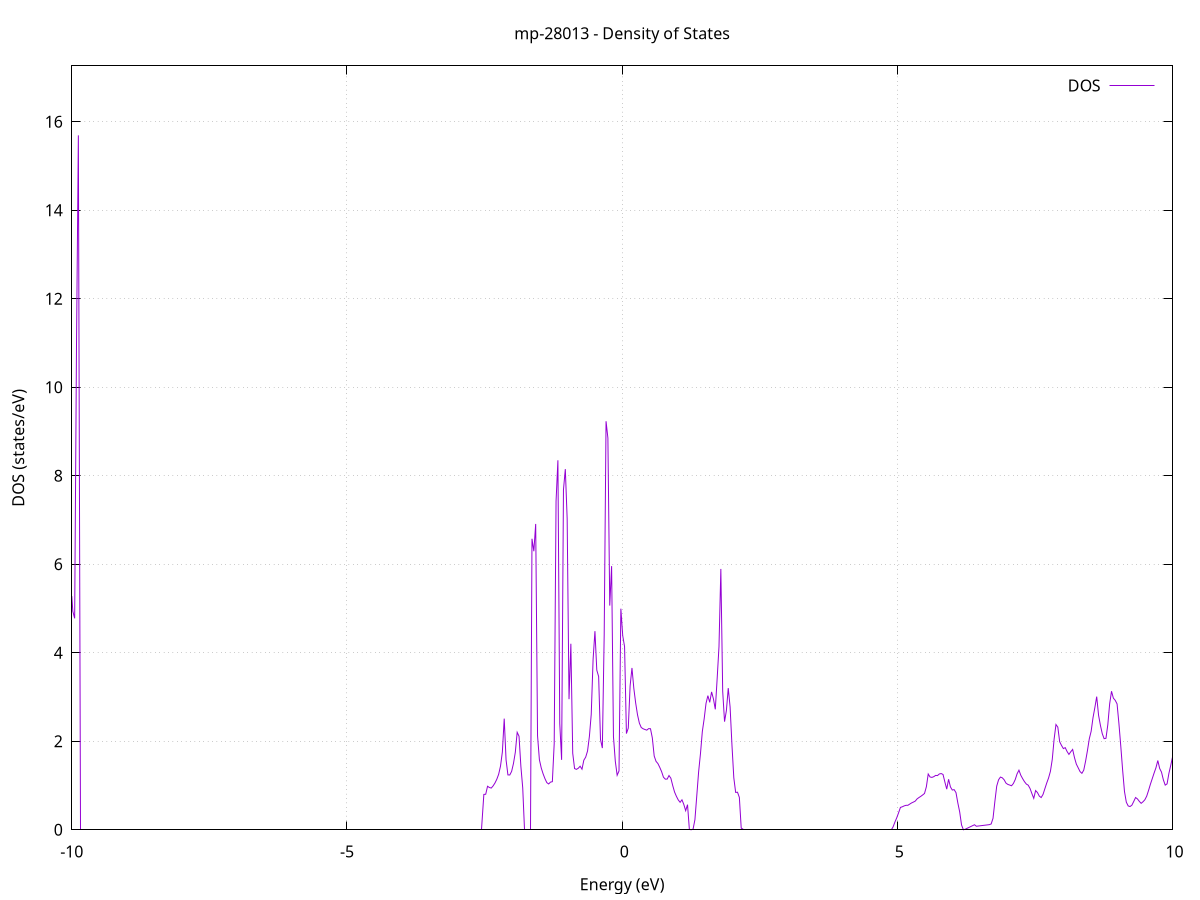 set title 'mp-28013 - Density of States'
set xlabel 'Energy (eV)'
set ylabel 'DOS (states/eV)'
set grid
set xrange [-10:10]
set yrange [0:17.264]
set xzeroaxis lt -1
set terminal png size 800,600
set output 'mp-28013_dos_gnuplot.png'
plot '-' using 1:2 with lines title 'DOS'
-50.991900 0.000000
-50.958300 0.000000
-50.924600 0.000000
-50.891000 0.000000
-50.857400 0.000000
-50.823700 0.000000
-50.790100 0.000000
-50.756400 0.000000
-50.722800 0.000000
-50.689100 0.000000
-50.655500 0.000000
-50.621900 0.000000
-50.588200 0.000000
-50.554600 0.000000
-50.520900 0.000000
-50.487300 0.000000
-50.453600 0.000000
-50.420000 0.000000
-50.386400 0.000000
-50.352700 0.000000
-50.319100 0.000000
-50.285400 0.000000
-50.251800 0.000000
-50.218200 0.000000
-50.184500 0.000000
-50.150900 0.000000
-50.117200 0.000000
-50.083600 0.000000
-50.049900 0.000000
-50.016300 0.000000
-49.982700 0.000000
-49.949000 0.000000
-49.915400 0.000000
-49.881700 0.000000
-49.848100 0.000000
-49.814400 0.000000
-49.780800 0.000000
-49.747200 0.000000
-49.713500 0.000000
-49.679900 0.000000
-49.646200 0.000000
-49.612600 0.000000
-49.578900 0.000000
-49.545300 0.000000
-49.511700 0.000000
-49.478000 0.000000
-49.444400 0.000000
-49.410700 0.000000
-49.377100 0.000000
-49.343400 0.000000
-49.309800 0.000000
-49.276200 0.000000
-49.242500 0.000000
-49.208900 0.000000
-49.175200 0.000000
-49.141600 0.000000
-49.107900 0.000000
-49.074300 0.000000
-49.040700 0.000000
-49.007000 0.000000
-48.973400 0.000000
-48.939700 0.000000
-48.906100 0.000000
-48.872400 0.000000
-48.838800 0.000000
-48.805200 0.000000
-48.771500 0.000000
-48.737900 0.000000
-48.704200 0.000000
-48.670600 0.000000
-48.636900 0.000000
-48.603300 0.000000
-48.569700 0.000000
-48.536000 0.000000
-48.502400 0.000000
-48.468700 0.000000
-48.435100 0.000000
-48.401400 0.000000
-48.367800 0.000000
-48.334200 0.000000
-48.300500 0.000000
-48.266900 0.000000
-48.233200 0.000000
-48.199600 0.000000
-48.165900 0.000000
-48.132300 0.000000
-48.098700 0.000000
-48.065000 0.000000
-48.031400 0.000000
-47.997700 0.000000
-47.964100 0.000000
-47.930400 0.000000
-47.896800 0.000000
-47.863200 0.000000
-47.829500 0.000000
-47.795900 0.000000
-47.762200 0.000000
-47.728600 0.000000
-47.695000 0.000000
-47.661300 0.000000
-47.627700 0.000000
-47.594000 0.000000
-47.560400 0.000000
-47.526700 0.000000
-47.493100 0.000000
-47.459500 0.000000
-47.425800 0.000000
-47.392200 0.000000
-47.358500 0.000000
-47.324900 0.000000
-47.291200 0.000000
-47.257600 0.000000
-47.224000 0.000000
-47.190300 0.000000
-47.156700 0.000000
-47.123000 0.000000
-47.089400 0.000000
-47.055700 0.000000
-47.022100 0.000000
-46.988500 0.000000
-46.954800 0.000000
-46.921200 0.000000
-46.887500 0.000000
-46.853900 0.000000
-46.820200 0.000000
-46.786600 0.000000
-46.753000 0.000000
-46.719300 0.000000
-46.685700 0.000000
-46.652000 0.000000
-46.618400 0.000000
-46.584700 0.000000
-46.551100 0.000000
-46.517500 0.000000
-46.483800 0.000000
-46.450200 0.000000
-46.416500 0.000000
-46.382900 0.000000
-46.349200 0.000000
-46.315600 0.000000
-46.282000 0.000000
-46.248300 0.000000
-46.214700 0.000000
-46.181000 0.000000
-46.147400 0.000000
-46.113700 0.000000
-46.080100 0.000000
-46.046500 0.000000
-46.012800 0.000000
-45.979200 0.000000
-45.945500 0.000000
-45.911900 0.000000
-45.878200 0.000000
-45.844600 0.000000
-45.811000 0.000000
-45.777300 0.000000
-45.743700 0.000000
-45.710000 0.000000
-45.676400 0.000000
-45.642700 0.000000
-45.609100 0.000000
-45.575500 0.000000
-45.541800 0.000000
-45.508200 0.000000
-45.474500 0.000000
-45.440900 0.000000
-45.407300 0.000000
-45.373600 0.000000
-45.340000 0.000000
-45.306300 0.000000
-45.272700 0.000000
-45.239000 0.000000
-45.205400 0.000000
-45.171800 0.000000
-45.138100 0.000000
-45.104500 0.000000
-45.070800 0.000000
-45.037200 0.000000
-45.003500 0.000000
-44.969900 0.000000
-44.936300 0.000000
-44.902600 0.000000
-44.869000 0.000000
-44.835300 0.000000
-44.801700 0.000000
-44.768000 0.000000
-44.734400 0.000000
-44.700800 0.000000
-44.667100 0.000000
-44.633500 0.000000
-44.599800 0.000000
-44.566200 0.000000
-44.532500 0.000000
-44.498900 0.000000
-44.465300 0.000000
-44.431600 0.000000
-44.398000 0.000000
-44.364300 0.000000
-44.330700 0.000000
-44.297000 0.000000
-44.263400 0.000000
-44.229800 0.000000
-44.196100 0.000000
-44.162500 0.000000
-44.128800 0.000000
-44.095200 0.000000
-44.061500 0.000000
-44.027900 0.000000
-43.994300 0.000000
-43.960600 0.000000
-43.927000 0.000000
-43.893300 0.000000
-43.859700 0.000000
-43.826000 0.000000
-43.792400 0.000000
-43.758800 0.000000
-43.725100 0.000000
-43.691500 0.000000
-43.657800 0.000000
-43.624200 0.000000
-43.590500 0.000000
-43.556900 0.000000
-43.523300 0.000000
-43.489600 0.000000
-43.456000 0.000000
-43.422300 0.000000
-43.388700 0.000000
-43.355000 0.000000
-43.321400 0.000000
-43.287800 0.000000
-43.254100 0.000000
-43.220500 0.000000
-43.186800 0.000000
-43.153200 0.000000
-43.119600 0.000000
-43.085900 0.000000
-43.052300 0.000000
-43.018600 0.000000
-42.985000 0.000000
-42.951300 0.000000
-42.917700 0.000000
-42.884100 0.000000
-42.850400 0.000000
-42.816800 0.000000
-42.783100 0.000000
-42.749500 0.000000
-42.715800 0.000000
-42.682200 0.000000
-42.648600 0.000000
-42.614900 0.000000
-42.581300 0.000000
-42.547600 0.000000
-42.514000 0.000000
-42.480300 0.000000
-42.446700 0.000000
-42.413100 0.000000
-42.379400 0.000000
-42.345800 0.000000
-42.312100 0.000000
-42.278500 0.000000
-42.244800 0.000000
-42.211200 0.000000
-42.177600 0.000000
-42.143900 0.000000
-42.110300 0.000000
-42.076600 0.000000
-42.043000 0.000000
-42.009300 0.000000
-41.975700 0.000000
-41.942100 0.000000
-41.908400 0.000000
-41.874800 0.000000
-41.841100 0.000000
-41.807500 0.000000
-41.773800 0.000000
-41.740200 0.000000
-41.706600 0.000000
-41.672900 0.000000
-41.639300 0.000000
-41.605600 0.000000
-41.572000 0.000000
-41.538300 0.000000
-41.504700 0.000000
-41.471100 0.000000
-41.437400 0.000000
-41.403800 0.000000
-41.370100 0.000000
-41.336500 0.000000
-41.302800 0.000000
-41.269200 0.000000
-41.235600 0.000000
-41.201900 0.000000
-41.168300 0.000000
-41.134600 0.000000
-41.101000 0.000000
-41.067300 0.000000
-41.033700 0.000000
-41.000100 0.000000
-40.966400 0.000000
-40.932800 0.000000
-40.899100 0.000000
-40.865500 0.000000
-40.831900 0.000000
-40.798200 0.000000
-40.764600 0.000000
-40.730900 0.000000
-40.697300 0.000000
-40.663600 0.000000
-40.630000 0.000000
-40.596400 0.000000
-40.562700 0.000000
-40.529100 0.000000
-40.495400 0.000000
-40.461800 0.000000
-40.428100 0.000000
-40.394500 0.000000
-40.360900 0.000000
-40.327200 0.000000
-40.293600 0.000000
-40.259900 0.000000
-40.226300 0.000000
-40.192600 0.000000
-40.159000 0.000000
-40.125400 0.000000
-40.091700 0.000000
-40.058100 0.000000
-40.024400 0.000000
-39.990800 0.000000
-39.957100 0.000000
-39.923500 0.000000
-39.889900 0.000000
-39.856200 0.000000
-39.822600 0.000000
-39.788900 0.000000
-39.755300 0.000000
-39.721600 0.000000
-39.688000 0.000000
-39.654400 0.000000
-39.620700 0.000000
-39.587100 0.000000
-39.553400 0.000000
-39.519800 0.000000
-39.486100 0.000000
-39.452500 0.000000
-39.418900 0.000000
-39.385200 0.000000
-39.351600 0.000000
-39.317900 0.000000
-39.284300 0.000000
-39.250600 0.000000
-39.217000 0.000000
-39.183400 0.000000
-39.149700 0.000000
-39.116100 0.000000
-39.082400 0.000000
-39.048800 0.000000
-39.015100 0.000000
-38.981500 0.000000
-38.947900 0.000000
-38.914200 0.000000
-38.880600 0.000000
-38.846900 0.000000
-38.813300 0.000000
-38.779600 0.000000
-38.746000 0.000000
-38.712400 0.000000
-38.678700 0.000000
-38.645100 0.000000
-38.611400 0.000000
-38.577800 0.000000
-38.544200 0.000000
-38.510500 0.000000
-38.476900 0.000000
-38.443200 0.000000
-38.409600 0.000000
-38.375900 0.000000
-38.342300 0.000000
-38.308700 0.000000
-38.275000 0.000000
-38.241400 0.000000
-38.207700 0.000000
-38.174100 0.000000
-38.140400 0.000000
-38.106800 0.000000
-38.073200 0.000000
-38.039500 0.000000
-38.005900 0.000000
-37.972200 0.000000
-37.938600 0.000000
-37.904900 0.000000
-37.871300 0.000000
-37.837700 0.000000
-37.804000 0.000000
-37.770400 0.000000
-37.736700 0.000000
-37.703100 0.000000
-37.669400 0.000000
-37.635800 0.000000
-37.602200 0.000000
-37.568500 0.000000
-37.534900 0.000000
-37.501200 0.000000
-37.467600 0.000000
-37.433900 0.000000
-37.400300 0.000000
-37.366700 0.000000
-37.333000 0.000000
-37.299400 0.000000
-37.265700 0.000000
-37.232100 0.000000
-37.198400 0.000000
-37.164800 0.000000
-37.131200 0.000000
-37.097500 0.000000
-37.063900 0.000000
-37.030200 0.000000
-36.996600 0.000000
-36.962900 0.000000
-36.929300 0.000000
-36.895700 0.000000
-36.862000 0.000000
-36.828400 0.000000
-36.794700 0.000000
-36.761100 0.000000
-36.727400 0.000000
-36.693800 0.000000
-36.660200 0.000000
-36.626500 0.000000
-36.592900 0.000000
-36.559200 0.000000
-36.525600 0.000000
-36.491900 0.000000
-36.458300 0.000000
-36.424700 0.000000
-36.391000 0.000000
-36.357400 0.000000
-36.323700 0.000000
-36.290100 0.000000
-36.256500 0.000000
-36.222800 0.000000
-36.189200 0.000000
-36.155500 0.000000
-36.121900 0.000000
-36.088200 0.000000
-36.054600 0.000000
-36.021000 0.000000
-35.987300 0.000000
-35.953700 0.000000
-35.920000 0.000000
-35.886400 0.000000
-35.852700 0.000000
-35.819100 0.000000
-35.785500 0.000000
-35.751800 0.000000
-35.718200 0.000000
-35.684500 0.000000
-35.650900 0.000000
-35.617200 0.000000
-35.583600 0.000000
-35.550000 0.000000
-35.516300 0.000000
-35.482700 0.000000
-35.449000 0.000000
-35.415400 0.000000
-35.381700 0.000000
-35.348100 0.000000
-35.314500 0.000000
-35.280800 0.000000
-35.247200 0.000000
-35.213500 0.000000
-35.179900 0.000000
-35.146200 0.000000
-35.112600 0.000000
-35.079000 0.000000
-35.045300 0.000000
-35.011700 0.000000
-34.978000 0.000000
-34.944400 0.000000
-34.910700 0.000000
-34.877100 0.000000
-34.843500 0.000000
-34.809800 0.000000
-34.776200 0.000000
-34.742500 0.000000
-34.708900 0.000000
-34.675200 0.000000
-34.641600 0.000000
-34.608000 0.000000
-34.574300 0.000000
-34.540700 0.000000
-34.507000 0.000000
-34.473400 0.000000
-34.439700 0.000000
-34.406100 0.000000
-34.372500 0.000000
-34.338800 0.000000
-34.305200 0.000000
-34.271500 0.000000
-34.237900 0.000000
-34.204200 0.000000
-34.170600 0.000000
-34.137000 0.000000
-34.103300 0.000000
-34.069700 0.000000
-34.036000 0.000000
-34.002400 0.000000
-33.968800 0.000000
-33.935100 0.000000
-33.901500 0.000000
-33.867800 0.000000
-33.834200 0.000000
-33.800500 0.000000
-33.766900 0.000000
-33.733300 0.000000
-33.699600 0.000000
-33.666000 0.000000
-33.632300 0.000000
-33.598700 0.000000
-33.565000 0.000000
-33.531400 0.000000
-33.497800 0.000000
-33.464100 0.000000
-33.430500 0.000000
-33.396800 0.000000
-33.363200 0.000000
-33.329500 0.000000
-33.295900 0.000000
-33.262300 0.000000
-33.228600 0.000000
-33.195000 0.000000
-33.161300 0.000000
-33.127700 0.000000
-33.094000 0.000000
-33.060400 0.000000
-33.026800 0.000000
-32.993100 0.000000
-32.959500 0.000000
-32.925800 0.000000
-32.892200 0.000000
-32.858500 0.000000
-32.824900 0.000000
-32.791300 0.000000
-32.757600 0.000000
-32.724000 0.000000
-32.690300 0.000000
-32.656700 0.000000
-32.623000 0.000000
-32.589400 0.000000
-32.555800 0.000000
-32.522100 0.000000
-32.488500 0.000000
-32.454800 0.000000
-32.421200 0.000000
-32.387500 0.000000
-32.353900 0.000000
-32.320300 0.000000
-32.286600 0.000000
-32.253000 0.000000
-32.219300 0.000000
-32.185700 0.000000
-32.152000 0.000000
-32.118400 0.000000
-32.084800 0.000000
-32.051100 0.000000
-32.017500 0.000000
-31.983800 0.000000
-31.950200 0.000000
-31.916500 0.000000
-31.882900 0.000000
-31.849300 0.000000
-31.815600 0.000000
-31.782000 0.000000
-31.748300 0.000000
-31.714700 0.000000
-31.681100 0.000000
-31.647400 0.000000
-31.613800 0.000000
-31.580100 0.000000
-31.546500 0.000000
-31.512800 0.000000
-31.479200 0.000000
-31.445600 0.000000
-31.411900 0.000000
-31.378300 0.000000
-31.344600 0.000000
-31.311000 0.000000
-31.277300 0.000000
-31.243700 0.000000
-31.210100 0.000000
-31.176400 0.000000
-31.142800 0.000000
-31.109100 0.000000
-31.075500 0.000000
-31.041800 0.000000
-31.008200 0.000000
-30.974600 0.000000
-30.940900 0.000000
-30.907300 0.000000
-30.873600 0.000000
-30.840000 0.000000
-30.806300 0.000000
-30.772700 0.000000
-30.739100 0.000000
-30.705400 0.000000
-30.671800 0.000000
-30.638100 0.000000
-30.604500 0.000000
-30.570800 0.000000
-30.537200 0.000000
-30.503600 0.000000
-30.469900 0.000000
-30.436300 0.000000
-30.402600 0.000000
-30.369000 0.000000
-30.335300 0.000000
-30.301700 0.000000
-30.268100 0.000000
-30.234400 0.000000
-30.200800 0.000000
-30.167100 0.000000
-30.133500 0.000000
-30.099800 0.000000
-30.066200 0.000000
-30.032600 0.000000
-29.998900 0.000000
-29.965300 0.000000
-29.931600 0.000000
-29.898000 0.000000
-29.864300 0.000000
-29.830700 0.000000
-29.797100 0.000000
-29.763400 0.000000
-29.729800 0.000000
-29.696100 0.000000
-29.662500 0.000000
-29.628800 0.000000
-29.595200 0.000000
-29.561600 0.000000
-29.527900 0.000000
-29.494300 0.000000
-29.460600 0.000000
-29.427000 0.000000
-29.393400 0.000000
-29.359700 0.000000
-29.326100 0.000000
-29.292400 0.000000
-29.258800 0.000000
-29.225100 0.000000
-29.191500 0.000000
-29.157900 0.000000
-29.124200 0.000000
-29.090600 0.000000
-29.056900 0.000000
-29.023300 0.000000
-28.989600 0.000000
-28.956000 0.000000
-28.922400 0.000000
-28.888700 0.000000
-28.855100 0.000000
-28.821400 0.000000
-28.787800 0.000000
-28.754100 0.000000
-28.720500 0.000000
-28.686900 0.000000
-28.653200 0.000000
-28.619600 0.000000
-28.585900 0.000000
-28.552300 0.000000
-28.518600 0.000000
-28.485000 0.000000
-28.451400 0.000000
-28.417700 0.000000
-28.384100 0.000000
-28.350400 0.000000
-28.316800 0.000000
-28.283100 0.000000
-28.249500 0.000000
-28.215900 0.000000
-28.182200 0.000000
-28.148600 0.000000
-28.114900 0.000000
-28.081300 0.000000
-28.047600 0.000000
-28.014000 0.000000
-27.980400 0.000000
-27.946700 0.000000
-27.913100 0.000000
-27.879400 0.000000
-27.845800 0.000000
-27.812100 0.000000
-27.778500 0.000000
-27.744900 0.000000
-27.711200 0.000000
-27.677600 0.000000
-27.643900 0.000000
-27.610300 0.000000
-27.576600 0.000000
-27.543000 0.000000
-27.509400 0.000000
-27.475700 0.000000
-27.442100 0.000000
-27.408400 0.000000
-27.374800 0.000000
-27.341100 0.000000
-27.307500 0.000000
-27.273900 0.000000
-27.240200 0.000000
-27.206600 0.000000
-27.172900 0.000000
-27.139300 0.000000
-27.105600 0.000000
-27.072000 0.000000
-27.038400 0.000000
-27.004700 0.000000
-26.971100 0.000000
-26.937400 0.000000
-26.903800 0.000000
-26.870200 0.000000
-26.836500 0.000000
-26.802900 0.000000
-26.769200 0.000000
-26.735600 0.000000
-26.701900 0.000000
-26.668300 0.000000
-26.634700 0.000000
-26.601000 0.000000
-26.567400 0.000000
-26.533700 0.000000
-26.500100 0.000000
-26.466400 0.000000
-26.432800 0.000000
-26.399200 0.000000
-26.365500 0.000000
-26.331900 0.000000
-26.298200 0.000000
-26.264600 0.000000
-26.230900 0.000000
-26.197300 0.000000
-26.163700 0.000000
-26.130000 0.000000
-26.096400 0.000000
-26.062700 0.000000
-26.029100 0.000000
-25.995400 0.000000
-25.961800 0.000000
-25.928200 0.000000
-25.894500 0.000000
-25.860900 0.000000
-25.827200 0.000000
-25.793600 0.000000
-25.759900 0.000000
-25.726300 0.000000
-25.692700 0.000000
-25.659000 0.000000
-25.625400 0.000000
-25.591700 0.000000
-25.558100 0.000000
-25.524400 0.000000
-25.490800 0.000000
-25.457200 0.000000
-25.423500 0.000000
-25.389900 0.000000
-25.356200 0.000000
-25.322600 0.000000
-25.288900 0.000000
-25.255300 0.000000
-25.221700 0.000000
-25.188000 0.000000
-25.154400 0.000000
-25.120700 0.000000
-25.087100 0.000000
-25.053400 0.000000
-25.019800 0.000000
-24.986200 0.000000
-24.952500 0.000000
-24.918900 0.000000
-24.885200 0.000000
-24.851600 0.000000
-24.817900 0.000000
-24.784300 0.000000
-24.750700 0.000000
-24.717000 0.000000
-24.683400 0.000000
-24.649700 0.000000
-24.616100 0.000000
-24.582500 0.000000
-24.548800 0.000000
-24.515200 0.000000
-24.481500 0.000000
-24.447900 0.000000
-24.414200 0.000000
-24.380600 0.000000
-24.347000 0.000000
-24.313300 0.000000
-24.279700 0.000000
-24.246000 0.000000
-24.212400 0.000000
-24.178700 0.000000
-24.145100 0.000000
-24.111500 0.000000
-24.077800 0.000000
-24.044200 0.000000
-24.010500 0.000000
-23.976900 0.000000
-23.943200 0.000000
-23.909600 0.000000
-23.876000 0.000000
-23.842300 0.000000
-23.808700 0.000000
-23.775000 0.000000
-23.741400 0.000000
-23.707700 0.000000
-23.674100 0.000000
-23.640500 0.000000
-23.606800 0.000000
-23.573200 0.000000
-23.539500 0.000000
-23.505900 0.000000
-23.472200 0.000000
-23.438600 0.000000
-23.405000 0.000000
-23.371300 0.000000
-23.337700 0.000000
-23.304000 0.000000
-23.270400 0.000000
-23.236700 0.000000
-23.203100 0.000000
-23.169500 0.000000
-23.135800 0.000000
-23.102200 0.000000
-23.068500 0.000000
-23.034900 0.000000
-23.001200 0.000000
-22.967600 0.000000
-22.934000 0.000000
-22.900300 0.000000
-22.866700 0.000000
-22.833000 0.000000
-22.799400 0.000000
-22.765700 0.000000
-22.732100 0.000000
-22.698500 0.000000
-22.664800 0.000000
-22.631200 0.000000
-22.597500 0.000000
-22.563900 0.000000
-22.530200 0.000000
-22.496600 0.000000
-22.463000 0.000000
-22.429300 0.000000
-22.395700 0.000000
-22.362000 0.000000
-22.328400 0.000000
-22.294800 0.000000
-22.261100 0.000000
-22.227500 0.000000
-22.193800 0.000000
-22.160200 0.000000
-22.126500 0.000000
-22.092900 0.000000
-22.059300 0.000000
-22.025600 0.000000
-21.992000 0.000000
-21.958300 0.000000
-21.924700 0.000000
-21.891000 0.000000
-21.857400 0.000000
-21.823800 0.000000
-21.790100 0.000000
-21.756500 0.000000
-21.722800 0.000000
-21.689200 0.000000
-21.655500 0.000000
-21.621900 0.000000
-21.588300 0.000000
-21.554600 0.000000
-21.521000 0.000000
-21.487300 0.000000
-21.453700 0.000000
-21.420000 0.000000
-21.386400 0.000000
-21.352800 0.000000
-21.319100 0.000000
-21.285500 0.000000
-21.251800 0.000000
-21.218200 0.000000
-21.184500 0.000000
-21.150900 0.000000
-21.117300 0.000000
-21.083600 0.000000
-21.050000 0.000000
-21.016300 0.000000
-20.982700 0.000000
-20.949000 0.000000
-20.915400 0.000000
-20.881800 0.000000
-20.848100 0.000000
-20.814500 0.000000
-20.780800 0.000000
-20.747200 0.000000
-20.713500 0.000000
-20.679900 0.000000
-20.646300 0.000000
-20.612600 0.000000
-20.579000 0.000000
-20.545300 0.000000
-20.511700 0.000000
-20.478000 0.000000
-20.444400 0.000000
-20.410800 0.000000
-20.377100 0.000000
-20.343500 0.000000
-20.309800 0.000000
-20.276200 0.000000
-20.242500 0.000000
-20.208900 0.000000
-20.175300 0.000000
-20.141600 0.000000
-20.108000 0.000000
-20.074300 0.000000
-20.040700 0.000000
-20.007100 0.000000
-19.973400 0.000000
-19.939800 0.000000
-19.906100 0.000000
-19.872500 0.000000
-19.838800 0.000000
-19.805200 0.000000
-19.771600 0.000000
-19.737900 0.000000
-19.704300 0.000000
-19.670600 0.000000
-19.637000 0.000000
-19.603300 0.000000
-19.569700 0.000000
-19.536100 0.000000
-19.502400 0.000000
-19.468800 0.000000
-19.435100 0.000000
-19.401500 0.000000
-19.367800 0.000000
-19.334200 0.000000
-19.300600 0.000000
-19.266900 0.000000
-19.233300 0.000000
-19.199600 0.000000
-19.166000 0.000000
-19.132300 0.000000
-19.098700 0.000000
-19.065100 0.000000
-19.031400 0.000000
-18.997800 0.000000
-18.964100 0.000000
-18.930500 0.000000
-18.896800 0.000000
-18.863200 0.000000
-18.829600 0.000000
-18.795900 0.000000
-18.762300 0.000000
-18.728600 0.000000
-18.695000 0.000000
-18.661300 0.000000
-18.627700 0.000000
-18.594100 0.000000
-18.560400 0.000000
-18.526800 0.000000
-18.493100 0.000000
-18.459500 0.000000
-18.425800 0.000000
-18.392200 0.000000
-18.358600 0.000000
-18.324900 0.000000
-18.291300 0.000000
-18.257600 0.000000
-18.224000 0.000000
-18.190300 0.000000
-18.156700 0.000000
-18.123100 0.000000
-18.089400 0.000000
-18.055800 0.000000
-18.022100 0.000000
-17.988500 0.000000
-17.954800 0.000000
-17.921200 0.000000
-17.887600 0.000000
-17.853900 0.000000
-17.820300 0.000000
-17.786600 0.000000
-17.753000 0.000000
-17.719400 0.000000
-17.685700 0.000000
-17.652100 0.000000
-17.618400 0.000000
-17.584800 0.000000
-17.551100 0.000000
-17.517500 0.000000
-17.483900 0.000000
-17.450200 0.000000
-17.416600 0.000000
-17.382900 0.000000
-17.349300 0.000000
-17.315600 0.000000
-17.282000 0.000000
-17.248400 0.000000
-17.214700 0.000000
-17.181100 0.000000
-17.147400 0.000000
-17.113800 0.000000
-17.080100 0.000000
-17.046500 0.000000
-17.012900 0.000000
-16.979200 0.000000
-16.945600 0.000000
-16.911900 0.000000
-16.878300 0.000000
-16.844600 0.000000
-16.811000 0.000000
-16.777400 0.000000
-16.743700 0.000000
-16.710100 0.000000
-16.676400 0.000000
-16.642800 0.000000
-16.609100 0.000000
-16.575500 0.000000
-16.541900 0.000000
-16.508200 0.000000
-16.474600 0.000000
-16.440900 0.000000
-16.407300 0.000000
-16.373600 0.000000
-16.340000 0.000000
-16.306400 0.000000
-16.272700 0.000000
-16.239100 0.000000
-16.205400 0.000000
-16.171800 0.000000
-16.138100 0.000000
-16.104500 0.000000
-16.070900 0.000000
-16.037200 0.000000
-16.003600 0.000000
-15.969900 0.000000
-15.936300 0.000000
-15.902600 0.000000
-15.869000 0.000000
-15.835400 0.000000
-15.801700 0.000000
-15.768100 0.000000
-15.734400 0.000000
-15.700800 0.000000
-15.667100 0.000000
-15.633500 0.000000
-15.599900 0.000000
-15.566200 0.000000
-15.532600 0.000000
-15.498900 0.000000
-15.465300 0.000000
-15.431700 0.000000
-15.398000 0.000000
-15.364400 0.000000
-15.330700 0.000000
-15.297100 0.000000
-15.263400 0.000000
-15.229800 0.000000
-15.196200 0.000000
-15.162500 0.000000
-15.128900 0.000000
-15.095200 0.000000
-15.061600 0.000000
-15.027900 0.000000
-14.994300 0.000000
-14.960700 0.000000
-14.927000 0.000000
-14.893400 0.000000
-14.859700 0.000000
-14.826100 0.000000
-14.792400 0.000000
-14.758800 0.000000
-14.725200 0.000000
-14.691500 0.000000
-14.657900 0.000000
-14.624200 0.000000
-14.590600 0.000000
-14.556900 0.000000
-14.523300 0.000000
-14.489700 0.000000
-14.456000 0.000000
-14.422400 0.000000
-14.388700 0.000000
-14.355100 0.000000
-14.321400 0.000000
-14.287800 0.000000
-14.254200 0.000000
-14.220500 0.000000
-14.186900 0.000000
-14.153200 0.000000
-14.119600 0.000000
-14.085900 0.000000
-14.052300 0.000000
-14.018700 0.000000
-13.985000 0.000000
-13.951400 0.000000
-13.917700 0.000000
-13.884100 0.000000
-13.850400 0.000000
-13.816800 0.000000
-13.783200 0.000000
-13.749500 0.000000
-13.715900 0.000000
-13.682200 0.000000
-13.648600 0.000000
-13.614900 0.000000
-13.581300 0.000000
-13.547700 0.000000
-13.514000 0.000000
-13.480400 0.000000
-13.446700 0.000000
-13.413100 0.000000
-13.379400 0.000000
-13.345800 0.000000
-13.312200 0.000000
-13.278500 0.000000
-13.244900 0.000000
-13.211200 0.000000
-13.177600 0.000000
-13.144000 0.000000
-13.110300 0.000000
-13.076700 0.000000
-13.043000 0.000000
-13.009400 0.000000
-12.975700 0.000000
-12.942100 0.000000
-12.908500 0.000000
-12.874800 0.000000
-12.841200 0.000000
-12.807500 0.000000
-12.773900 0.000000
-12.740200 0.000000
-12.706600 0.000000
-12.673000 0.000000
-12.639300 0.000000
-12.605700 0.000000
-12.572000 0.000000
-12.538400 0.000000
-12.504700 0.000000
-12.471100 0.000000
-12.437500 0.000000
-12.403800 0.000000
-12.370200 0.000000
-12.336500 0.000000
-12.302900 0.000000
-12.269200 0.000000
-12.235600 0.000000
-12.202000 0.000000
-12.168300 0.000000
-12.134700 0.000000
-12.101000 0.000000
-12.067400 0.000000
-12.033700 0.000000
-12.000100 0.000000
-11.966500 0.000000
-11.932800 0.000000
-11.899200 0.000000
-11.865500 0.000000
-11.831900 0.000000
-11.798200 0.000000
-11.764600 0.000000
-11.731000 0.000000
-11.697300 0.000000
-11.663700 0.000000
-11.630000 0.000000
-11.596400 0.000000
-11.562700 0.000000
-11.529100 0.000000
-11.495500 0.000000
-11.461800 0.000000
-11.428200 0.000000
-11.394500 0.000000
-11.360900 0.000000
-11.327200 0.000000
-11.293600 0.000000
-11.260000 0.000000
-11.226300 0.000000
-11.192700 0.000000
-11.159000 0.000000
-11.125400 0.000000
-11.091700 0.000000
-11.058100 0.000000
-11.024500 0.000000
-10.990800 0.000000
-10.957200 0.000000
-10.923500 0.000000
-10.889900 0.000000
-10.856300 0.000000
-10.822600 0.000000
-10.789000 0.000000
-10.755300 0.000000
-10.721700 0.000000
-10.688000 0.237800
-10.654400 0.750200
-10.620800 0.753300
-10.587100 0.726500
-10.553500 0.786600
-10.519800 0.792700
-10.486200 0.815500
-10.452500 0.858900
-10.418900 0.888900
-10.385300 0.924100
-10.351600 0.965200
-10.318000 1.013800
-10.284300 1.082600
-10.250700 1.144300
-10.217000 1.205100
-10.183400 1.328100
-10.149800 1.465600
-10.116100 2.168400
-10.082500 3.354900
-10.048800 4.027600
-10.015200 5.561200
-9.981500 4.939200
-9.947900 4.778000
-9.914300 10.964200
-9.880600 15.694300
-9.847000 0.000000
-9.813300 0.000000
-9.779700 0.000000
-9.746000 0.000000
-9.712400 0.000000
-9.678800 0.000000
-9.645100 0.000000
-9.611500 0.000000
-9.577800 0.000000
-9.544200 0.000000
-9.510500 0.000000
-9.476900 0.000000
-9.443300 0.000000
-9.409600 0.000000
-9.376000 0.000000
-9.342300 0.000000
-9.308700 0.000000
-9.275000 0.000000
-9.241400 0.000000
-9.207800 0.000000
-9.174100 0.000000
-9.140500 0.000000
-9.106800 0.000000
-9.073200 0.000000
-9.039500 0.000000
-9.005900 0.000000
-8.972300 0.000000
-8.938600 0.000000
-8.905000 0.000000
-8.871300 0.000000
-8.837700 0.000000
-8.804000 0.000000
-8.770400 0.000000
-8.736800 0.000000
-8.703100 0.000000
-8.669500 0.000000
-8.635800 0.000000
-8.602200 0.000000
-8.568600 0.000000
-8.534900 0.000000
-8.501300 0.000000
-8.467600 0.000000
-8.434000 0.000000
-8.400300 0.000000
-8.366700 0.000000
-8.333100 0.000000
-8.299400 0.000000
-8.265800 0.000000
-8.232100 0.000000
-8.198500 0.000000
-8.164800 0.000000
-8.131200 0.000000
-8.097600 0.000000
-8.063900 0.000000
-8.030300 0.000000
-7.996600 0.000000
-7.963000 0.000000
-7.929300 0.000000
-7.895700 0.000000
-7.862100 0.000000
-7.828400 0.000000
-7.794800 0.000000
-7.761100 0.000000
-7.727500 0.000000
-7.693800 0.000000
-7.660200 0.000000
-7.626600 0.000000
-7.592900 0.000000
-7.559300 0.000000
-7.525600 0.000000
-7.492000 0.000000
-7.458300 0.000000
-7.424700 0.000000
-7.391100 0.000000
-7.357400 0.000000
-7.323800 0.000000
-7.290100 0.000000
-7.256500 0.000000
-7.222800 0.000000
-7.189200 0.000000
-7.155600 0.000000
-7.121900 0.000000
-7.088300 0.000000
-7.054600 0.000000
-7.021000 0.000000
-6.987300 0.000000
-6.953700 0.000000
-6.920100 0.000000
-6.886400 0.000000
-6.852800 0.000000
-6.819100 0.000000
-6.785500 0.000000
-6.751800 0.000000
-6.718200 0.000000
-6.684600 0.000000
-6.650900 0.000000
-6.617300 0.000000
-6.583600 0.000000
-6.550000 0.000000
-6.516300 0.000000
-6.482700 0.000000
-6.449100 0.000000
-6.415400 0.000000
-6.381800 0.000000
-6.348100 0.000000
-6.314500 0.000000
-6.280800 0.000000
-6.247200 0.000000
-6.213600 0.000000
-6.179900 0.000000
-6.146300 0.000000
-6.112600 0.000000
-6.079000 0.000000
-6.045400 0.000000
-6.011700 0.000000
-5.978100 0.000000
-5.944400 0.000000
-5.910800 0.000000
-5.877100 0.000000
-5.843500 0.000000
-5.809900 0.000000
-5.776200 0.000000
-5.742600 0.000000
-5.708900 0.000000
-5.675300 0.000000
-5.641600 0.000000
-5.608000 0.000000
-5.574400 0.000000
-5.540700 0.000000
-5.507100 0.000000
-5.473400 0.000000
-5.439800 0.000000
-5.406100 0.000000
-5.372500 0.000000
-5.338900 0.000000
-5.305200 0.000000
-5.271600 0.000000
-5.237900 0.000000
-5.204300 0.000000
-5.170600 0.000000
-5.137000 0.000000
-5.103400 0.000000
-5.069700 0.000000
-5.036100 0.000000
-5.002400 0.000000
-4.968800 0.000000
-4.935100 0.000000
-4.901500 0.000000
-4.867900 0.000000
-4.834200 0.000000
-4.800600 0.000000
-4.766900 0.000000
-4.733300 0.000000
-4.699600 0.000000
-4.666000 0.000000
-4.632400 0.000000
-4.598700 0.000000
-4.565100 0.000000
-4.531400 0.000000
-4.497800 0.000000
-4.464100 0.000000
-4.430500 0.000000
-4.396900 0.000000
-4.363200 0.000000
-4.329600 0.000000
-4.295900 0.000000
-4.262300 0.000000
-4.228600 0.000000
-4.195000 0.000000
-4.161400 0.000000
-4.127700 0.000000
-4.094100 0.000000
-4.060400 0.000000
-4.026800 0.000000
-3.993100 0.000000
-3.959500 0.000000
-3.925900 0.000000
-3.892200 0.000000
-3.858600 0.000000
-3.824900 0.000000
-3.791300 0.000000
-3.757700 0.000000
-3.724000 0.000000
-3.690400 0.000000
-3.656700 0.000000
-3.623100 0.000000
-3.589400 0.000000
-3.555800 0.000000
-3.522200 0.000000
-3.488500 0.000000
-3.454900 0.000000
-3.421200 0.000000
-3.387600 0.000000
-3.353900 0.000000
-3.320300 0.000000
-3.286700 0.000000
-3.253000 0.000000
-3.219400 0.000000
-3.185700 0.000000
-3.152100 0.000000
-3.118400 0.000000
-3.084800 0.000000
-3.051200 0.000000
-3.017500 0.000000
-2.983900 0.000000
-2.950200 0.000000
-2.916600 0.000000
-2.882900 0.000000
-2.849300 0.000000
-2.815700 0.000000
-2.782000 0.000000
-2.748400 0.000000
-2.714700 0.000000
-2.681100 0.000000
-2.647400 0.000000
-2.613800 0.000000
-2.580200 0.000000
-2.546500 0.000000
-2.512900 0.799200
-2.479200 0.802700
-2.445600 0.983400
-2.411900 0.955400
-2.378300 0.942500
-2.344700 0.991400
-2.311000 1.056600
-2.277400 1.141700
-2.243700 1.254500
-2.210100 1.440400
-2.176400 1.757800
-2.142800 2.512200
-2.109200 1.580300
-2.075500 1.240000
-2.041900 1.238200
-2.008200 1.319600
-1.974600 1.498800
-1.940900 1.752200
-1.907300 2.202500
-1.873700 2.114000
-1.840000 1.431800
-1.806400 0.945000
-1.772700 0.000000
-1.739100 0.000000
-1.705400 0.000000
-1.671800 0.000000
-1.638200 6.576500
-1.604500 6.294900
-1.570900 6.912000
-1.537200 2.124000
-1.503600 1.583900
-1.470000 1.397100
-1.436300 1.264900
-1.402700 1.155700
-1.369000 1.066000
-1.335400 1.035600
-1.301700 1.077100
-1.268100 1.086900
-1.234500 1.946800
-1.200800 7.426100
-1.167200 8.350100
-1.133500 2.401400
-1.099900 1.579600
-1.066200 7.684200
-1.032600 8.151500
-0.999000 7.030300
-0.965300 2.951000
-0.931700 4.204000
-0.898000 1.730000
-0.864400 1.383300
-0.830700 1.365500
-0.797100 1.390600
-0.763500 1.436000
-0.729800 1.369100
-0.696200 1.571800
-0.662500 1.641200
-0.628900 1.779300
-0.595200 2.109000
-0.561600 2.608600
-0.528000 3.847000
-0.494300 4.488600
-0.460700 3.607300
-0.427000 3.462900
-0.393400 2.040500
-0.359700 1.846300
-0.326100 4.410400
-0.292500 9.232600
-0.258800 8.850900
-0.225200 5.066500
-0.191500 5.958800
-0.157900 2.107000
-0.124200 1.548100
-0.090600 1.232100
-0.057000 1.329600
-0.023300 4.996600
0.010300 4.388400
0.044000 4.138200
0.077600 2.174100
0.111300 2.297500
0.144900 3.251400
0.178500 3.657200
0.212200 3.196500
0.245800 2.864800
0.279500 2.597100
0.313100 2.409200
0.346800 2.311900
0.380400 2.283000
0.414000 2.266300
0.447700 2.251900
0.481300 2.286100
0.515000 2.283500
0.548600 2.074500
0.582300 1.667300
0.615900 1.546000
0.649500 1.496900
0.683200 1.411200
0.716800 1.314600
0.750500 1.188800
0.784100 1.144400
0.817700 1.144900
0.851400 1.225900
0.885000 1.165500
0.918700 1.000600
0.952300 0.853400
0.986000 0.755600
1.019600 0.674300
1.053200 0.620900
1.086900 0.676800
1.120500 0.572200
1.154200 0.431600
1.187800 0.567700
1.221500 0.007500
1.255100 0.000000
1.288700 0.014400
1.322400 0.228400
1.356000 0.767100
1.389700 1.310800
1.423300 1.723200
1.457000 2.220500
1.490600 2.510400
1.524200 2.857600
1.557900 3.031400
1.591500 2.879800
1.625200 3.116300
1.658800 2.957500
1.692500 2.721900
1.726100 3.409900
1.759700 4.138600
1.793400 5.894100
1.827000 3.129500
1.860700 2.443500
1.894300 2.694900
1.928000 3.201400
1.961600 2.773900
1.995200 1.916600
2.028900 1.175200
2.062500 0.844100
2.096200 0.849000
2.129800 0.731300
2.163500 0.038200
2.197100 0.000000
2.230700 0.000000
2.264400 0.000000
2.298000 0.000000
2.331700 0.000000
2.365300 0.000000
2.399000 0.000000
2.432600 0.000000
2.466200 0.000000
2.499900 0.000000
2.533500 0.000000
2.567200 0.000000
2.600800 0.000000
2.634500 0.000000
2.668100 0.000000
2.701700 0.000000
2.735400 0.000000
2.769000 0.000000
2.802700 0.000000
2.836300 0.000000
2.870000 0.000000
2.903600 0.000000
2.937200 0.000000
2.970900 0.000000
3.004500 0.000000
3.038200 0.000000
3.071800 0.000000
3.105400 0.000000
3.139100 0.000000
3.172700 0.000000
3.206400 0.000000
3.240000 0.000000
3.273700 0.000000
3.307300 0.000000
3.340900 0.000000
3.374600 0.000000
3.408200 0.000000
3.441900 0.000000
3.475500 0.000000
3.509200 0.000000
3.542800 0.000000
3.576400 0.000000
3.610100 0.000000
3.643700 0.000000
3.677400 0.000000
3.711000 0.000000
3.744700 0.000000
3.778300 0.000000
3.811900 0.000000
3.845600 0.000000
3.879200 0.000000
3.912900 0.000000
3.946500 0.000000
3.980200 0.000000
4.013800 0.000000
4.047400 0.000000
4.081100 0.000000
4.114700 0.000000
4.148400 0.000000
4.182000 0.000000
4.215700 0.000000
4.249300 0.000000
4.282900 0.000000
4.316600 0.000000
4.350200 0.000000
4.383900 0.000000
4.417500 0.000000
4.451200 0.000000
4.484800 0.000000
4.518400 0.000000
4.552100 0.000000
4.585700 0.000000
4.619400 0.000000
4.653000 0.000000
4.686700 0.000000
4.720300 0.000000
4.753900 0.000000
4.787600 0.000000
4.821200 0.000000
4.854900 0.000000
4.888500 0.000000
4.922200 0.063100
4.955800 0.172400
4.989400 0.270400
5.023100 0.384700
5.056700 0.505600
5.090400 0.519200
5.124000 0.539700
5.157700 0.552400
5.191300 0.552900
5.224900 0.579900
5.258600 0.606300
5.292200 0.625900
5.325900 0.648100
5.359500 0.698400
5.393100 0.728700
5.426800 0.755800
5.460400 0.786600
5.494100 0.820800
5.527700 0.972400
5.561400 1.260200
5.595000 1.192900
5.628600 1.184100
5.662300 1.200100
5.695900 1.228900
5.729600 1.224900
5.763200 1.261300
5.796900 1.270500
5.830500 1.250000
5.864100 1.079200
5.897800 0.918300
5.931400 1.141400
5.965100 0.968800
5.998700 0.898500
6.032400 0.906900
6.066000 0.839600
6.099600 0.606100
6.133300 0.402500
6.166900 0.108900
6.200600 0.000000
6.234200 0.013000
6.267900 0.033100
6.301500 0.053200
6.335100 0.073400
6.368800 0.093500
6.402400 0.113600
6.436100 0.079600
6.469700 0.084800
6.503400 0.089900
6.537000 0.095100
6.570600 0.100300
6.604300 0.105500
6.637900 0.110600
6.671600 0.115800
6.705200 0.131200
6.738900 0.259400
6.772500 0.640000
6.806100 0.987200
6.839800 1.130100
6.873400 1.190900
6.907100 1.174900
6.940700 1.130100
6.974400 1.054900
7.008000 1.025300
7.041600 1.010600
7.075300 0.994800
7.108900 1.045900
7.142600 1.135300
7.176200 1.264800
7.209900 1.346600
7.243500 1.232100
7.277100 1.155200
7.310800 1.086400
7.344400 1.032600
7.378100 1.008100
7.411700 0.932700
7.445400 0.817600
7.479000 0.710200
7.512600 0.886400
7.546300 0.841200
7.579900 0.760800
7.613600 0.728400
7.647200 0.798500
7.680800 0.927500
7.714500 1.055900
7.748100 1.170700
7.781800 1.320900
7.815400 1.591000
7.849100 2.050200
7.882700 2.378700
7.916300 2.319000
7.950000 1.989100
7.983600 1.905900
8.017300 1.834900
8.050900 1.856100
8.084600 1.768700
8.118200 1.703300
8.151800 1.763700
8.185500 1.815600
8.219100 1.630000
8.252800 1.484000
8.286400 1.400600
8.320100 1.315200
8.353700 1.275600
8.387300 1.347200
8.421000 1.551500
8.454600 1.790400
8.488300 2.056600
8.521900 2.225600
8.555600 2.531900
8.589200 2.760700
8.622800 3.009100
8.656500 2.589500
8.690100 2.361000
8.723800 2.171900
8.757400 2.058600
8.791100 2.067500
8.824700 2.375100
8.858300 2.846000
8.892000 3.130900
8.925600 2.975300
8.959300 2.925500
8.992900 2.844100
9.026600 2.398300
9.060200 1.892200
9.093800 1.350900
9.127500 0.865400
9.161100 0.623200
9.194800 0.538700
9.228400 0.525200
9.262100 0.556100
9.295700 0.639900
9.329300 0.729200
9.363000 0.697100
9.396600 0.643200
9.430300 0.597600
9.463900 0.632600
9.497600 0.678100
9.531200 0.759600
9.564800 0.889000
9.598500 1.029100
9.632100 1.155400
9.665800 1.282300
9.699400 1.401600
9.733100 1.564800
9.766700 1.386300
9.800300 1.302600
9.834000 1.129300
9.867600 1.009100
9.901300 1.037300
9.934900 1.275900
9.968500 1.458700
10.002200 1.653800
10.035800 1.752100
10.069500 1.815300
10.103100 2.088100
10.136800 2.099300
10.170400 1.969500
10.204000 1.972000
10.237700 2.000500
10.271300 1.867300
10.305000 1.814400
10.338600 1.743200
10.372300 1.581600
10.405900 1.456300
10.439500 1.364700
10.473200 1.301300
10.506800 1.430300
10.540500 1.559700
10.574100 1.571200
10.607800 1.541800
10.641400 1.486700
10.675000 1.499900
10.708700 1.544500
10.742300 1.593500
10.776000 1.759600
10.809600 1.856800
10.843300 1.651700
10.876900 1.316900
10.910500 1.127800
10.944200 1.068000
10.977800 1.042700
11.011500 0.996900
11.045100 0.969700
11.078800 0.949100
11.112400 0.927500
11.146000 0.903200
11.179700 0.886800
11.213300 0.844600
11.247000 0.816400
11.280600 0.753100
11.314300 0.671500
11.347900 0.614000
11.381500 0.546600
11.415200 0.508400
11.448800 0.476200
11.482500 0.455700
11.516100 0.449200
11.549800 0.445700
11.583400 0.440700
11.617000 0.434200
11.650700 0.414700
11.684300 0.374100
11.718000 0.325200
11.751600 0.302800
11.785300 0.290600
11.818900 0.281000
11.852500 0.272300
11.886200 0.264500
11.919800 0.257600
11.953500 0.251400
11.987100 0.246300
12.020800 0.242300
12.054400 0.239200
12.088000 0.236400
12.121700 0.233900
12.155300 0.231700
12.189000 0.229100
12.222600 0.225100
12.256200 0.219700
12.289900 0.212700
12.323500 0.206200
12.357200 0.200200
12.390800 0.194500
12.424500 0.189200
12.458100 0.179100
12.491700 0.168500
12.525400 0.159500
12.559000 0.198900
12.592700 0.208100
12.626300 0.195200
12.660000 0.167800
12.693600 0.077900
12.727200 0.045400
12.760900 0.035300
12.794500 0.028100
12.828200 0.021600
12.861800 0.015900
12.895500 0.010800
12.929100 0.006500
12.962700 0.003100
12.996400 0.000900
13.030000 0.000000
13.063700 0.000000
13.097300 0.000000
13.131000 0.000000
13.164600 0.000000
13.198200 0.000000
13.231900 0.000000
13.265500 0.000000
13.299200 0.000000
13.332800 0.000000
13.366500 0.000000
13.400100 0.000000
13.433700 0.000000
13.467400 0.000000
13.501000 0.000000
13.534700 0.000000
13.568300 0.000000
13.602000 0.000000
13.635600 0.000000
13.669200 0.000000
13.702900 0.000000
13.736500 0.000000
13.770200 0.000000
13.803800 0.000000
13.837500 0.000000
13.871100 0.000000
13.904700 0.000000
13.938400 0.000000
13.972000 0.000000
14.005700 0.000000
14.039300 0.000000
14.073000 0.000000
14.106600 0.000000
14.140200 0.000000
14.173900 0.000000
14.207500 0.000000
14.241200 0.000000
14.274800 0.000000
14.308500 0.000000
14.342100 0.000000
14.375700 0.000000
14.409400 0.000000
14.443000 0.000000
14.476700 0.000000
14.510300 0.000000
14.544000 0.000000
14.577600 0.000000
14.611200 0.000000
14.644900 0.000000
14.678500 0.000000
14.712200 0.000000
14.745800 0.000000
14.779400 0.000000
14.813100 0.000000
14.846700 0.000000
14.880400 0.000000
14.914000 0.000000
14.947700 0.000000
14.981300 0.000000
15.014900 0.000000
15.048600 0.000000
15.082200 0.000000
15.115900 0.000000
15.149500 0.000000
15.183200 0.000000
15.216800 0.000000
15.250400 0.000000
15.284100 0.000000
15.317700 0.000000
15.351400 0.000000
15.385000 0.000000
15.418700 0.000000
15.452300 0.000000
15.485900 0.000000
15.519600 0.000000
15.553200 0.000000
15.586900 0.000000
15.620500 0.000000
15.654200 0.000000
15.687800 0.000000
15.721400 0.000000
15.755100 0.000000
15.788700 0.000000
15.822400 0.000000
15.856000 0.000000
15.889700 0.000000
15.923300 0.000000
15.956900 0.000000
15.990600 0.000000
16.024200 0.000000
16.057900 0.000000
16.091500 0.000000
16.125200 0.000000
16.158800 0.000000
16.192400 0.000000
16.226100 0.000000
16.259700 0.000000
16.293400 0.000000
e
